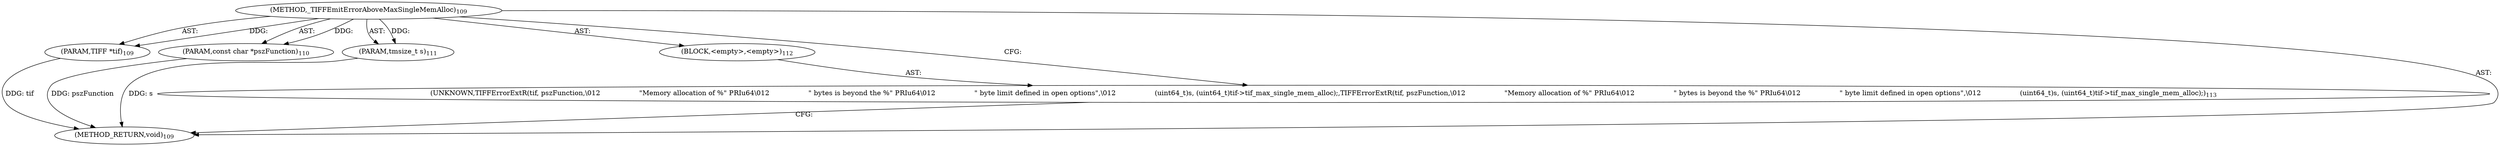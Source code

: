digraph "_TIFFEmitErrorAboveMaxSingleMemAlloc" {  
"172" [label = <(METHOD,_TIFFEmitErrorAboveMaxSingleMemAlloc)<SUB>109</SUB>> ]
"173" [label = <(PARAM,TIFF *tif)<SUB>109</SUB>> ]
"174" [label = <(PARAM,const char *pszFunction)<SUB>110</SUB>> ]
"175" [label = <(PARAM,tmsize_t s)<SUB>111</SUB>> ]
"176" [label = <(BLOCK,&lt;empty&gt;,&lt;empty&gt;)<SUB>112</SUB>> ]
"177" [label = <(UNKNOWN,TIFFErrorExtR(tif, pszFunction,\012                  &quot;Memory allocation of %&quot; PRIu64\012                  &quot; bytes is beyond the %&quot; PRIu64\012                  &quot; byte limit defined in open options&quot;,\012                  (uint64_t)s, (uint64_t)tif-&gt;tif_max_single_mem_alloc);,TIFFErrorExtR(tif, pszFunction,\012                  &quot;Memory allocation of %&quot; PRIu64\012                  &quot; bytes is beyond the %&quot; PRIu64\012                  &quot; byte limit defined in open options&quot;,\012                  (uint64_t)s, (uint64_t)tif-&gt;tif_max_single_mem_alloc);)<SUB>113</SUB>> ]
"178" [label = <(METHOD_RETURN,void)<SUB>109</SUB>> ]
  "172" -> "173"  [ label = "AST: "] 
  "172" -> "174"  [ label = "AST: "] 
  "172" -> "175"  [ label = "AST: "] 
  "172" -> "176"  [ label = "AST: "] 
  "172" -> "178"  [ label = "AST: "] 
  "176" -> "177"  [ label = "AST: "] 
  "177" -> "178"  [ label = "CFG: "] 
  "172" -> "177"  [ label = "CFG: "] 
  "173" -> "178"  [ label = "DDG: tif"] 
  "174" -> "178"  [ label = "DDG: pszFunction"] 
  "175" -> "178"  [ label = "DDG: s"] 
  "172" -> "173"  [ label = "DDG: "] 
  "172" -> "174"  [ label = "DDG: "] 
  "172" -> "175"  [ label = "DDG: "] 
}

